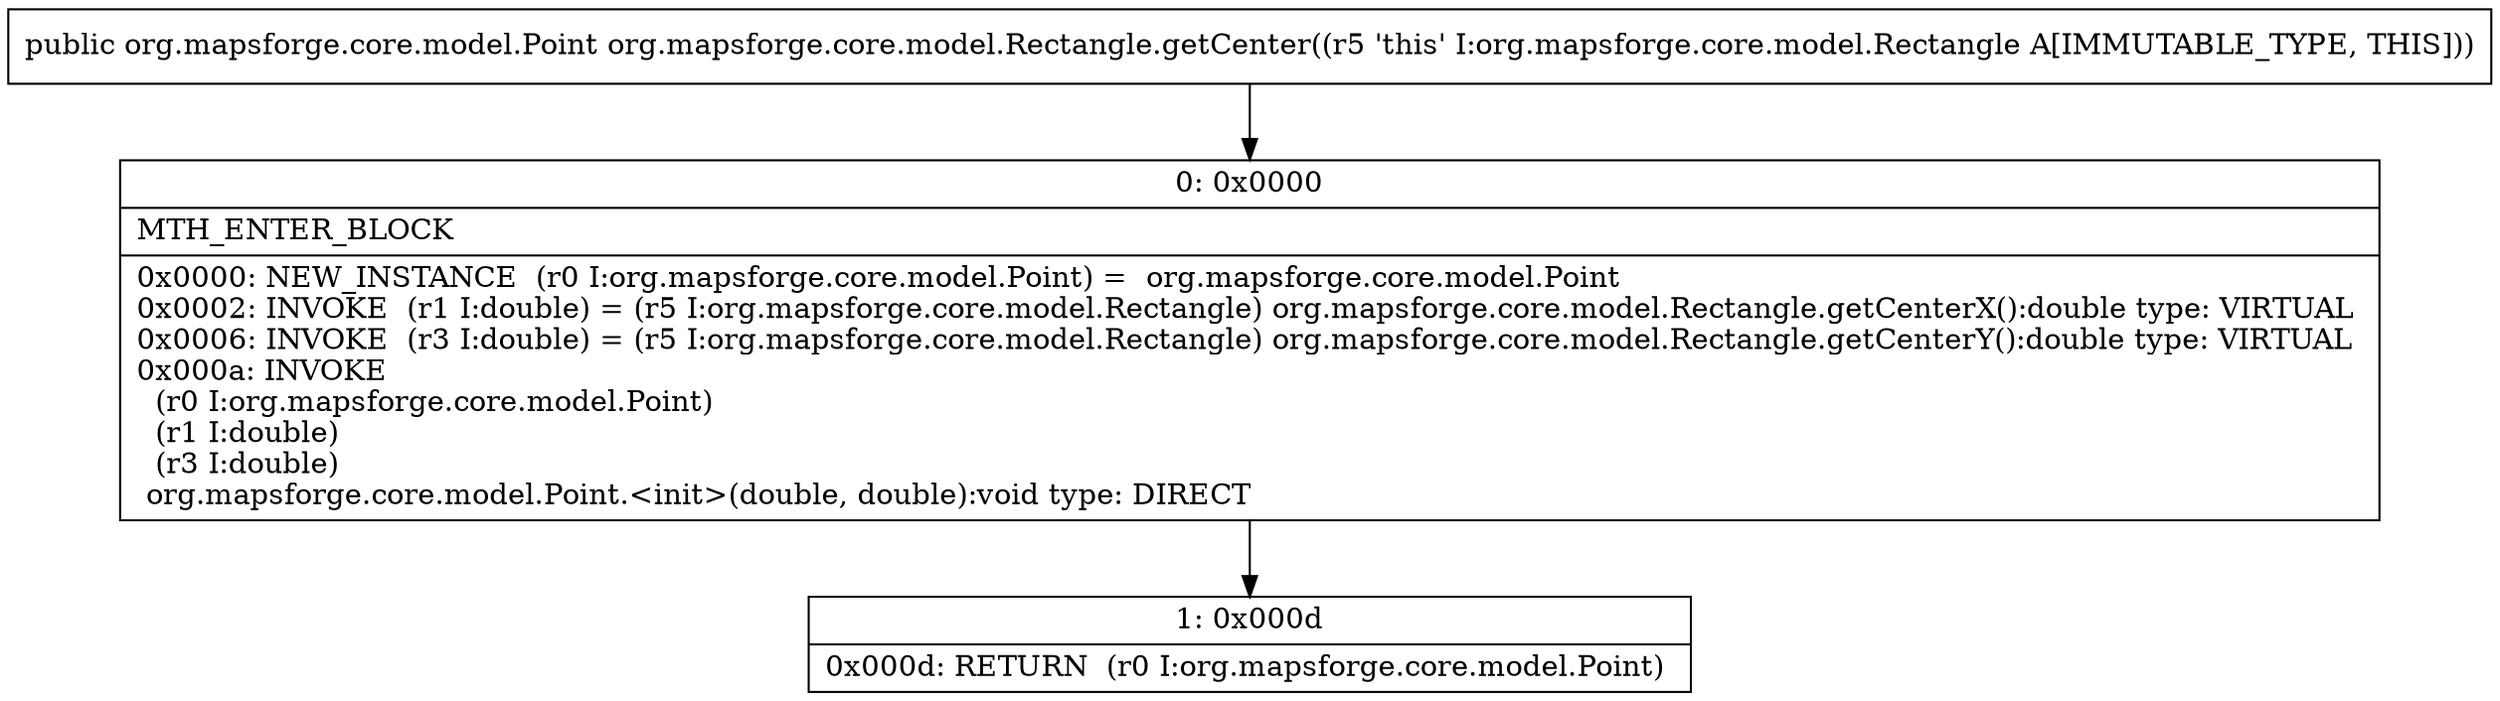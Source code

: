 digraph "CFG fororg.mapsforge.core.model.Rectangle.getCenter()Lorg\/mapsforge\/core\/model\/Point;" {
Node_0 [shape=record,label="{0\:\ 0x0000|MTH_ENTER_BLOCK\l|0x0000: NEW_INSTANCE  (r0 I:org.mapsforge.core.model.Point) =  org.mapsforge.core.model.Point \l0x0002: INVOKE  (r1 I:double) = (r5 I:org.mapsforge.core.model.Rectangle) org.mapsforge.core.model.Rectangle.getCenterX():double type: VIRTUAL \l0x0006: INVOKE  (r3 I:double) = (r5 I:org.mapsforge.core.model.Rectangle) org.mapsforge.core.model.Rectangle.getCenterY():double type: VIRTUAL \l0x000a: INVOKE  \l  (r0 I:org.mapsforge.core.model.Point)\l  (r1 I:double)\l  (r3 I:double)\l org.mapsforge.core.model.Point.\<init\>(double, double):void type: DIRECT \l}"];
Node_1 [shape=record,label="{1\:\ 0x000d|0x000d: RETURN  (r0 I:org.mapsforge.core.model.Point) \l}"];
MethodNode[shape=record,label="{public org.mapsforge.core.model.Point org.mapsforge.core.model.Rectangle.getCenter((r5 'this' I:org.mapsforge.core.model.Rectangle A[IMMUTABLE_TYPE, THIS])) }"];
MethodNode -> Node_0;
Node_0 -> Node_1;
}

